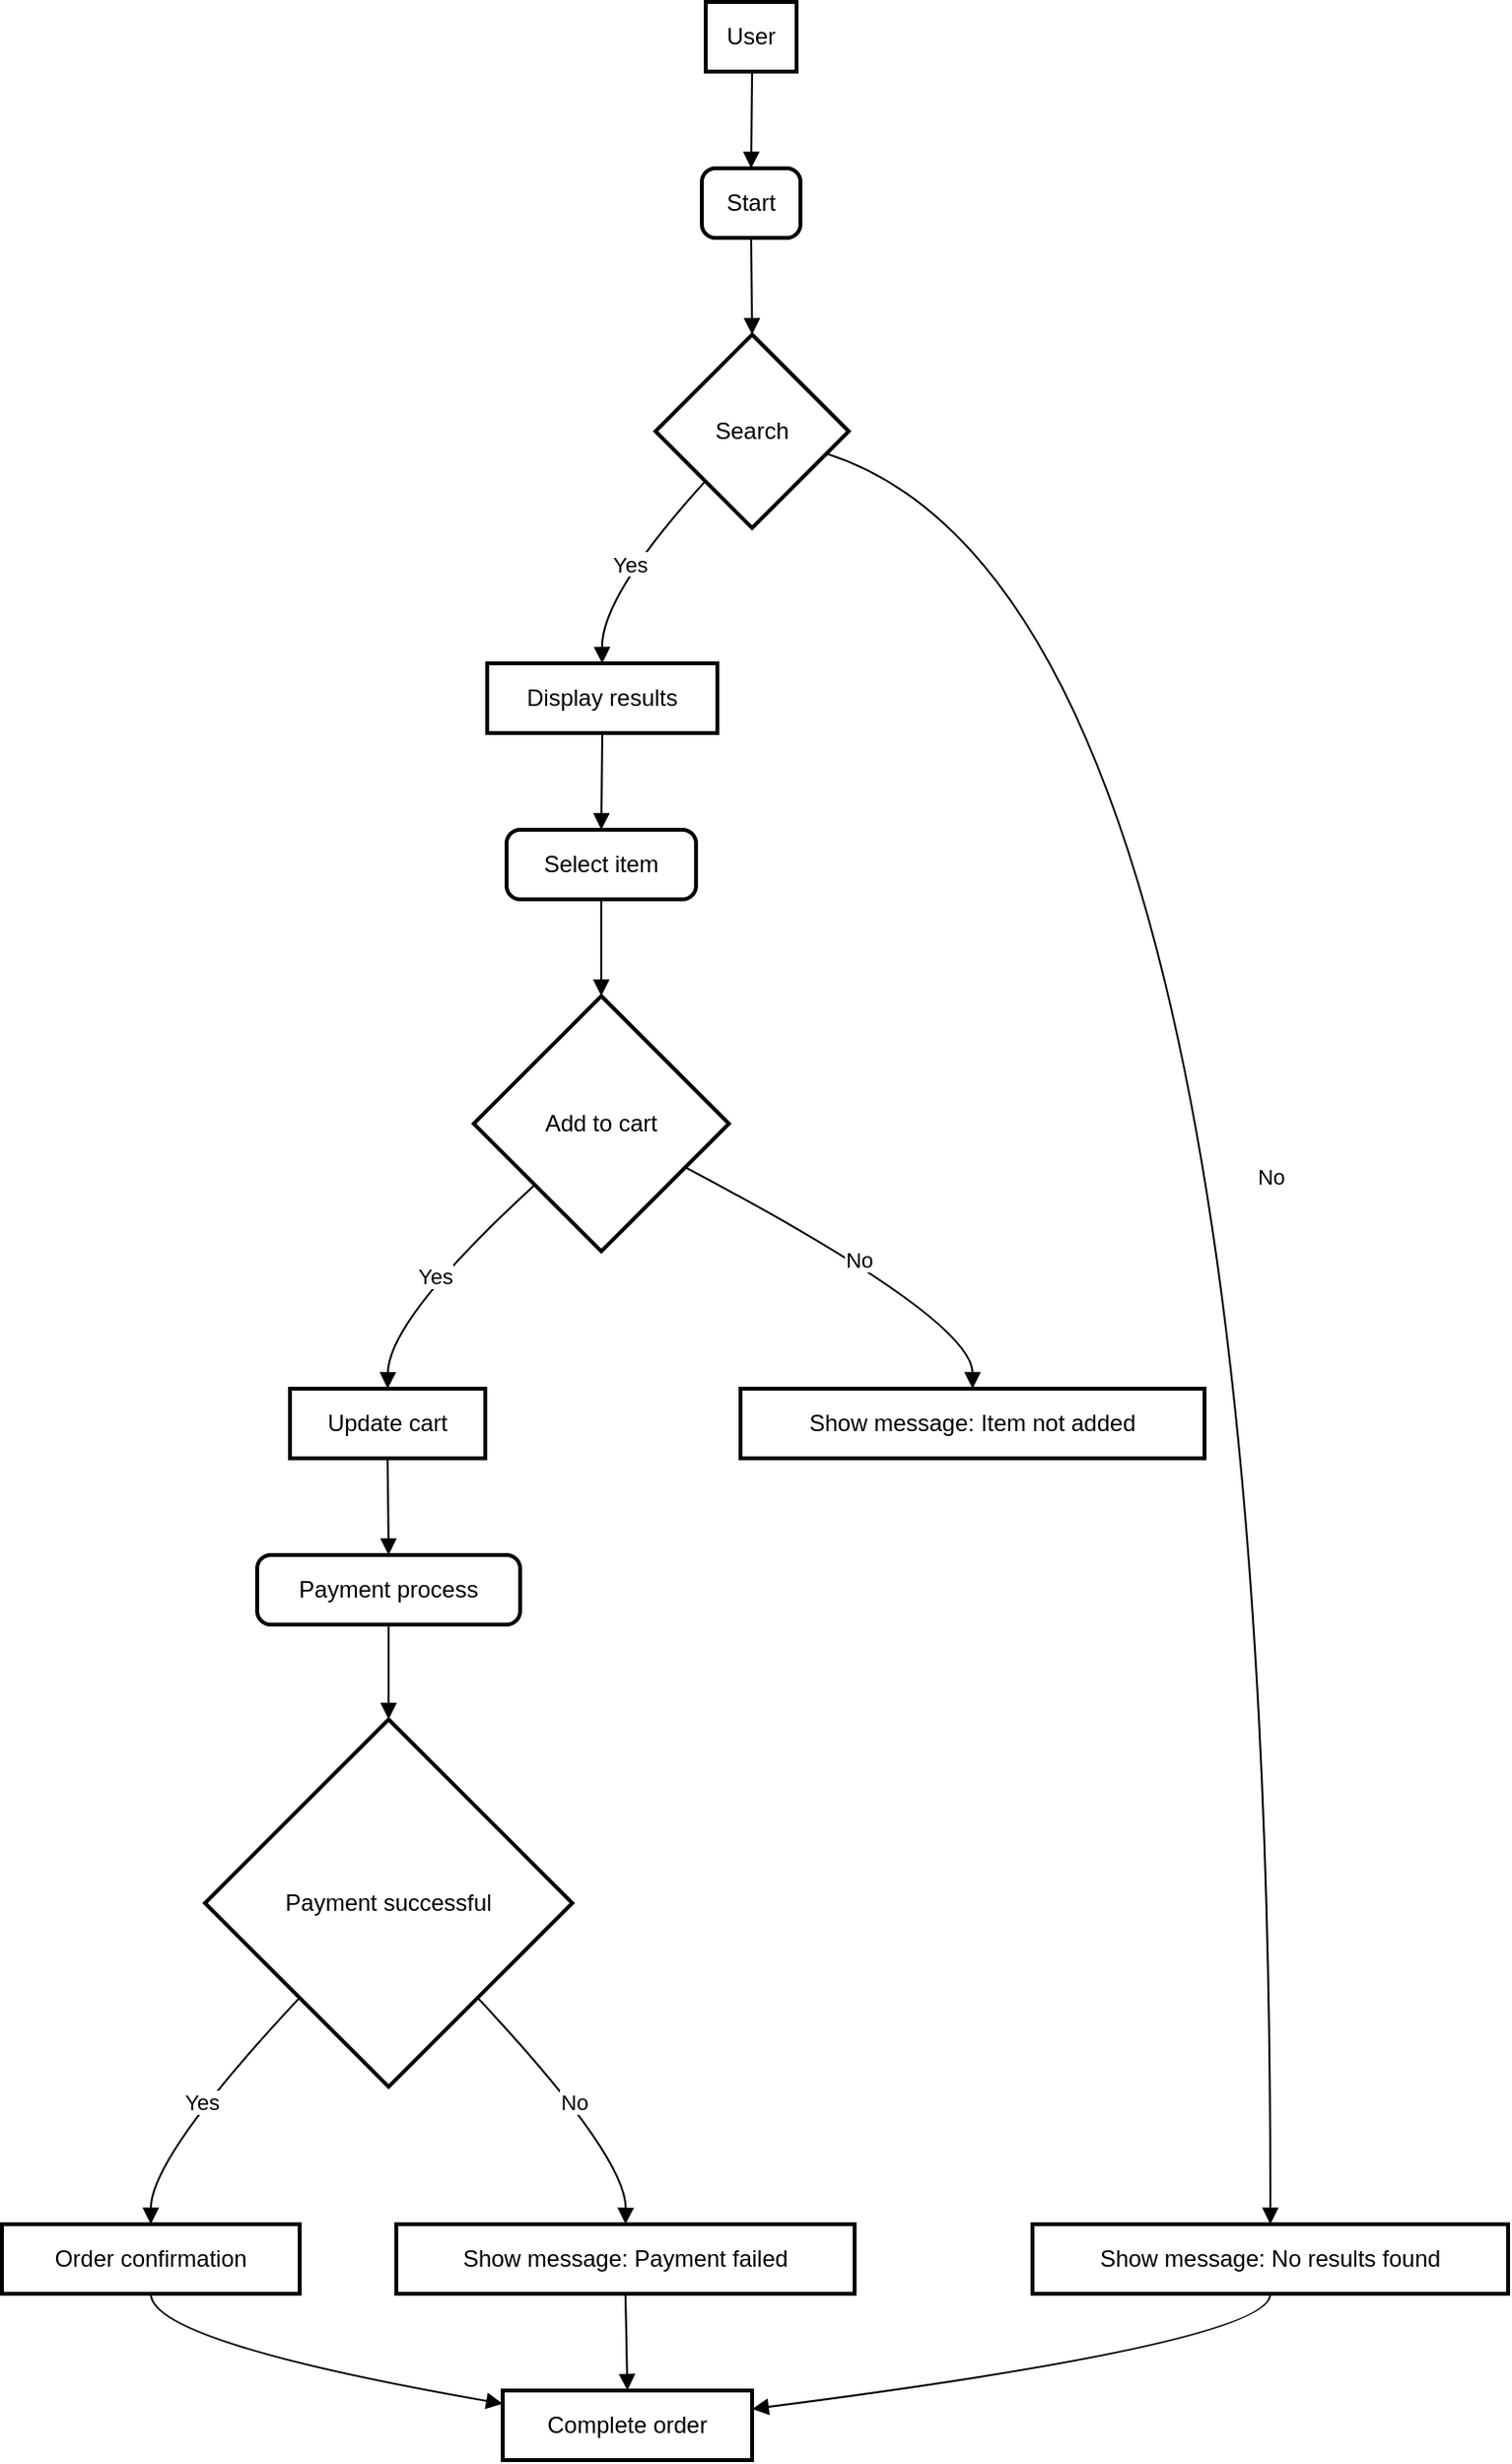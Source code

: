 <mxfile version="24.7.5">
  <diagram name="Page-1" id="KflnyXerzNAfAJHp5a98">
    <mxGraphModel>
      <root>
        <mxCell id="0" />
        <mxCell id="1" parent="0" />
        <mxCell id="2" value="User" style="whiteSpace=wrap;strokeWidth=2;" vertex="1" parent="1">
          <mxGeometry x="364" width="47" height="36" as="geometry" />
        </mxCell>
        <mxCell id="3" value="Start" style="rounded=1;absoluteArcSize=1;arcSize=14;whiteSpace=wrap;strokeWidth=2;" vertex="1" parent="1">
          <mxGeometry x="362" y="86" width="51" height="36" as="geometry" />
        </mxCell>
        <mxCell id="4" value="Search" style="rhombus;strokeWidth=2;whiteSpace=wrap;" vertex="1" parent="1">
          <mxGeometry x="338" y="172" width="100" height="100" as="geometry" />
        </mxCell>
        <mxCell id="5" value="Display results" style="whiteSpace=wrap;strokeWidth=2;" vertex="1" parent="1">
          <mxGeometry x="251" y="342" width="119" height="36" as="geometry" />
        </mxCell>
        <mxCell id="6" value="Show message: No results found" style="whiteSpace=wrap;strokeWidth=2;" vertex="1" parent="1">
          <mxGeometry x="533" y="1149" width="246" height="36" as="geometry" />
        </mxCell>
        <mxCell id="7" value="Select item" style="rounded=1;absoluteArcSize=1;arcSize=14;whiteSpace=wrap;strokeWidth=2;" vertex="1" parent="1">
          <mxGeometry x="261" y="428" width="98" height="36" as="geometry" />
        </mxCell>
        <mxCell id="8" value="Add to cart" style="rhombus;strokeWidth=2;whiteSpace=wrap;" vertex="1" parent="1">
          <mxGeometry x="244" y="514" width="132" height="132" as="geometry" />
        </mxCell>
        <mxCell id="9" value="Update cart" style="whiteSpace=wrap;strokeWidth=2;" vertex="1" parent="1">
          <mxGeometry x="149" y="717" width="101" height="36" as="geometry" />
        </mxCell>
        <mxCell id="10" value="Show message: Item not added" style="whiteSpace=wrap;strokeWidth=2;" vertex="1" parent="1">
          <mxGeometry x="382" y="717" width="240" height="36" as="geometry" />
        </mxCell>
        <mxCell id="11" value="Payment process" style="rounded=1;absoluteArcSize=1;arcSize=14;whiteSpace=wrap;strokeWidth=2;" vertex="1" parent="1">
          <mxGeometry x="132" y="803" width="136" height="36" as="geometry" />
        </mxCell>
        <mxCell id="12" value="Payment successful" style="rhombus;strokeWidth=2;whiteSpace=wrap;" vertex="1" parent="1">
          <mxGeometry x="105" y="888" width="190" height="190" as="geometry" />
        </mxCell>
        <mxCell id="13" value="Order confirmation" style="whiteSpace=wrap;strokeWidth=2;" vertex="1" parent="1">
          <mxGeometry y="1149" width="154" height="36" as="geometry" />
        </mxCell>
        <mxCell id="14" value="Show message: Payment failed" style="whiteSpace=wrap;strokeWidth=2;" vertex="1" parent="1">
          <mxGeometry x="204" y="1149" width="237" height="36" as="geometry" />
        </mxCell>
        <mxCell id="15" value="Complete order" style="whiteSpace=wrap;strokeWidth=2;" vertex="1" parent="1">
          <mxGeometry x="259" y="1235" width="129" height="36" as="geometry" />
        </mxCell>
        <mxCell id="16" value="" style="curved=1;startArrow=none;endArrow=block;exitX=0.51;exitY=0.99;entryX=0.5;entryY=-0.01;" edge="1" parent="1" source="2" target="3">
          <mxGeometry relative="1" as="geometry">
            <Array as="points" />
          </mxGeometry>
        </mxCell>
        <mxCell id="17" value="" style="curved=1;startArrow=none;endArrow=block;exitX=0.5;exitY=0.99;entryX=0.5;entryY=0;" edge="1" parent="1" source="3" target="4">
          <mxGeometry relative="1" as="geometry">
            <Array as="points" />
          </mxGeometry>
        </mxCell>
        <mxCell id="18" value="Yes" style="curved=1;startArrow=none;endArrow=block;exitX=0.04;exitY=0.99;entryX=0.5;entryY=0;" edge="1" parent="1" source="4" target="5">
          <mxGeometry relative="1" as="geometry">
            <Array as="points">
              <mxPoint x="310" y="307" />
            </Array>
          </mxGeometry>
        </mxCell>
        <mxCell id="19" value="No" style="curved=1;startArrow=none;endArrow=block;exitX=1;exitY=0.65;entryX=0.5;entryY=0.01;" edge="1" parent="1" source="4" target="6">
          <mxGeometry relative="1" as="geometry">
            <Array as="points">
              <mxPoint x="657" y="307" />
            </Array>
          </mxGeometry>
        </mxCell>
        <mxCell id="20" value="" style="curved=1;startArrow=none;endArrow=block;exitX=0.5;exitY=0.99;entryX=0.5;entryY=-0.01;" edge="1" parent="1" source="5" target="7">
          <mxGeometry relative="1" as="geometry">
            <Array as="points" />
          </mxGeometry>
        </mxCell>
        <mxCell id="21" value="" style="curved=1;startArrow=none;endArrow=block;exitX=0.5;exitY=0.99;entryX=0.5;entryY=0;" edge="1" parent="1" source="7" target="8">
          <mxGeometry relative="1" as="geometry">
            <Array as="points" />
          </mxGeometry>
        </mxCell>
        <mxCell id="22" value="Yes" style="curved=1;startArrow=none;endArrow=block;exitX=0;exitY=0.96;entryX=0.5;entryY=-0.01;" edge="1" parent="1" source="8" target="9">
          <mxGeometry relative="1" as="geometry">
            <Array as="points">
              <mxPoint x="200" y="681" />
            </Array>
          </mxGeometry>
        </mxCell>
        <mxCell id="23" value="No" style="curved=1;startArrow=none;endArrow=block;exitX=1;exitY=0.76;entryX=0.5;entryY=-0.01;" edge="1" parent="1" source="8" target="10">
          <mxGeometry relative="1" as="geometry">
            <Array as="points">
              <mxPoint x="502" y="681" />
            </Array>
          </mxGeometry>
        </mxCell>
        <mxCell id="24" value="" style="curved=1;startArrow=none;endArrow=block;exitX=0.5;exitY=0.99;entryX=0.5;entryY=-0.01;" edge="1" parent="1" source="9" target="11">
          <mxGeometry relative="1" as="geometry">
            <Array as="points" />
          </mxGeometry>
        </mxCell>
        <mxCell id="25" value="" style="curved=1;startArrow=none;endArrow=block;exitX=0.5;exitY=0.98;entryX=0.5;entryY=0;" edge="1" parent="1" source="11" target="12">
          <mxGeometry relative="1" as="geometry">
            <Array as="points" />
          </mxGeometry>
        </mxCell>
        <mxCell id="26" value="Yes" style="curved=1;startArrow=none;endArrow=block;exitX=0.03;exitY=1;entryX=0.5;entryY=0.01;" edge="1" parent="1" source="12" target="13">
          <mxGeometry relative="1" as="geometry">
            <Array as="points">
              <mxPoint x="77" y="1114" />
            </Array>
          </mxGeometry>
        </mxCell>
        <mxCell id="27" value="No" style="curved=1;startArrow=none;endArrow=block;exitX=0.97;exitY=1;entryX=0.5;entryY=0.01;" edge="1" parent="1" source="12" target="14">
          <mxGeometry relative="1" as="geometry">
            <Array as="points">
              <mxPoint x="323" y="1114" />
            </Array>
          </mxGeometry>
        </mxCell>
        <mxCell id="28" value="" style="curved=1;startArrow=none;endArrow=block;exitX=0.5;exitY=1;entryX=0;entryY=0.19;" edge="1" parent="1" source="13" target="15">
          <mxGeometry relative="1" as="geometry">
            <Array as="points">
              <mxPoint x="77" y="1210" />
            </Array>
          </mxGeometry>
        </mxCell>
        <mxCell id="29" value="" style="curved=1;startArrow=none;endArrow=block;exitX=0.5;exitY=1;entryX=0.5;entryY=0;" edge="1" parent="1" source="14" target="15">
          <mxGeometry relative="1" as="geometry">
            <Array as="points" />
          </mxGeometry>
        </mxCell>
        <mxCell id="30" value="" style="curved=1;startArrow=none;endArrow=block;exitX=0.5;exitY=1;entryX=0.99;entryY=0.27;" edge="1" parent="1" source="6" target="15">
          <mxGeometry relative="1" as="geometry">
            <Array as="points">
              <mxPoint x="657" y="1210" />
            </Array>
          </mxGeometry>
        </mxCell>
      </root>
    </mxGraphModel>
  </diagram>
</mxfile>
